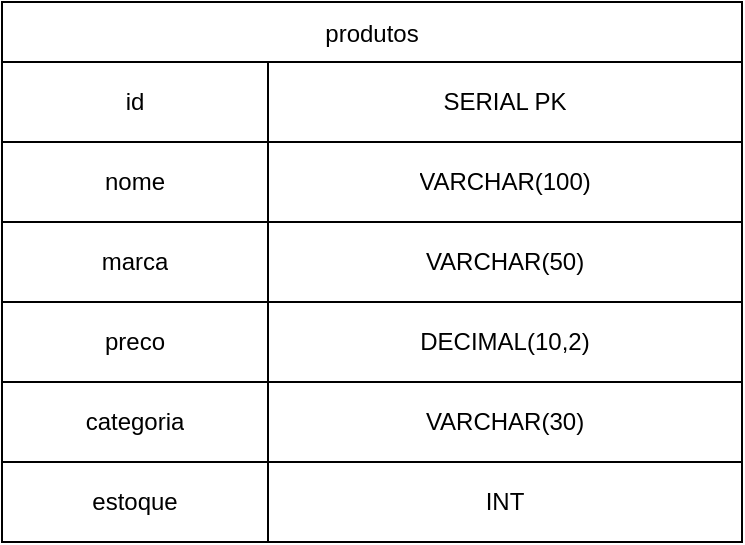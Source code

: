 <mxfile>
    <diagram id="qqamwQmWlEc8Zaew14Ej" name="Página-1">
        <mxGraphModel dx="574" dy="502" grid="1" gridSize="10" guides="1" tooltips="1" connect="1" arrows="1" fold="1" page="1" pageScale="1" pageWidth="827" pageHeight="1169" math="0" shadow="0">
            <root>
                <mxCell id="0"/>
                <mxCell id="1" parent="0"/>
                <mxCell id="7" value="produtos" style="shape=table;startSize=30;container=1;collapsible=0;childLayout=tableLayout;" vertex="1" parent="1">
                    <mxGeometry x="120" y="100" width="370" height="270" as="geometry"/>
                </mxCell>
                <mxCell id="8" value="" style="shape=tableRow;horizontal=0;startSize=0;swimlaneHead=0;swimlaneBody=0;strokeColor=inherit;top=0;left=0;bottom=0;right=0;collapsible=0;dropTarget=0;fillColor=none;points=[[0,0.5],[1,0.5]];portConstraint=eastwest;" vertex="1" parent="7">
                    <mxGeometry y="30" width="370" height="40" as="geometry"/>
                </mxCell>
                <mxCell id="9" value="id" style="shape=partialRectangle;html=1;whiteSpace=wrap;connectable=0;strokeColor=inherit;overflow=hidden;fillColor=none;top=0;left=0;bottom=0;right=0;pointerEvents=1;" vertex="1" parent="8">
                    <mxGeometry width="133" height="40" as="geometry">
                        <mxRectangle width="133" height="40" as="alternateBounds"/>
                    </mxGeometry>
                </mxCell>
                <mxCell id="10" value="SERIAL PK" style="shape=partialRectangle;html=1;whiteSpace=wrap;connectable=0;strokeColor=inherit;overflow=hidden;fillColor=none;top=0;left=0;bottom=0;right=0;pointerEvents=1;" vertex="1" parent="8">
                    <mxGeometry x="133" width="237" height="40" as="geometry">
                        <mxRectangle width="237" height="40" as="alternateBounds"/>
                    </mxGeometry>
                </mxCell>
                <mxCell id="11" value="" style="shape=tableRow;horizontal=0;startSize=0;swimlaneHead=0;swimlaneBody=0;strokeColor=inherit;top=0;left=0;bottom=0;right=0;collapsible=0;dropTarget=0;fillColor=none;points=[[0,0.5],[1,0.5]];portConstraint=eastwest;" vertex="1" parent="7">
                    <mxGeometry y="70" width="370" height="40" as="geometry"/>
                </mxCell>
                <mxCell id="12" value="nome" style="shape=partialRectangle;html=1;whiteSpace=wrap;connectable=0;strokeColor=inherit;overflow=hidden;fillColor=none;top=0;left=0;bottom=0;right=0;pointerEvents=1;" vertex="1" parent="11">
                    <mxGeometry width="133" height="40" as="geometry">
                        <mxRectangle width="133" height="40" as="alternateBounds"/>
                    </mxGeometry>
                </mxCell>
                <mxCell id="13" value="VARCHAR(100)" style="shape=partialRectangle;html=1;whiteSpace=wrap;connectable=0;strokeColor=inherit;overflow=hidden;fillColor=none;top=0;left=0;bottom=0;right=0;pointerEvents=1;" vertex="1" parent="11">
                    <mxGeometry x="133" width="237" height="40" as="geometry">
                        <mxRectangle width="237" height="40" as="alternateBounds"/>
                    </mxGeometry>
                </mxCell>
                <mxCell id="14" value="" style="shape=tableRow;horizontal=0;startSize=0;swimlaneHead=0;swimlaneBody=0;strokeColor=inherit;top=0;left=0;bottom=0;right=0;collapsible=0;dropTarget=0;fillColor=none;points=[[0,0.5],[1,0.5]];portConstraint=eastwest;" vertex="1" parent="7">
                    <mxGeometry y="110" width="370" height="40" as="geometry"/>
                </mxCell>
                <mxCell id="15" value="marca" style="shape=partialRectangle;html=1;whiteSpace=wrap;connectable=0;strokeColor=inherit;overflow=hidden;fillColor=none;top=0;left=0;bottom=0;right=0;pointerEvents=1;" vertex="1" parent="14">
                    <mxGeometry width="133" height="40" as="geometry">
                        <mxRectangle width="133" height="40" as="alternateBounds"/>
                    </mxGeometry>
                </mxCell>
                <mxCell id="16" value="VARCHAR(50)" style="shape=partialRectangle;html=1;whiteSpace=wrap;connectable=0;strokeColor=inherit;overflow=hidden;fillColor=none;top=0;left=0;bottom=0;right=0;pointerEvents=1;" vertex="1" parent="14">
                    <mxGeometry x="133" width="237" height="40" as="geometry">
                        <mxRectangle width="237" height="40" as="alternateBounds"/>
                    </mxGeometry>
                </mxCell>
                <mxCell id="17" value="" style="shape=tableRow;horizontal=0;startSize=0;swimlaneHead=0;swimlaneBody=0;strokeColor=inherit;top=0;left=0;bottom=0;right=0;collapsible=0;dropTarget=0;fillColor=none;points=[[0,0.5],[1,0.5]];portConstraint=eastwest;" vertex="1" parent="7">
                    <mxGeometry y="150" width="370" height="40" as="geometry"/>
                </mxCell>
                <mxCell id="18" value="preco" style="shape=partialRectangle;html=1;whiteSpace=wrap;connectable=0;strokeColor=inherit;overflow=hidden;fillColor=none;top=0;left=0;bottom=0;right=0;pointerEvents=1;" vertex="1" parent="17">
                    <mxGeometry width="133" height="40" as="geometry">
                        <mxRectangle width="133" height="40" as="alternateBounds"/>
                    </mxGeometry>
                </mxCell>
                <mxCell id="19" value="DECIMAL(10,2)" style="shape=partialRectangle;html=1;whiteSpace=wrap;connectable=0;strokeColor=inherit;overflow=hidden;fillColor=none;top=0;left=0;bottom=0;right=0;pointerEvents=1;" vertex="1" parent="17">
                    <mxGeometry x="133" width="237" height="40" as="geometry">
                        <mxRectangle width="237" height="40" as="alternateBounds"/>
                    </mxGeometry>
                </mxCell>
                <mxCell id="20" value="" style="shape=tableRow;horizontal=0;startSize=0;swimlaneHead=0;swimlaneBody=0;strokeColor=inherit;top=0;left=0;bottom=0;right=0;collapsible=0;dropTarget=0;fillColor=none;points=[[0,0.5],[1,0.5]];portConstraint=eastwest;" vertex="1" parent="7">
                    <mxGeometry y="190" width="370" height="40" as="geometry"/>
                </mxCell>
                <mxCell id="21" value="categoria" style="shape=partialRectangle;html=1;whiteSpace=wrap;connectable=0;strokeColor=inherit;overflow=hidden;fillColor=none;top=0;left=0;bottom=0;right=0;pointerEvents=1;" vertex="1" parent="20">
                    <mxGeometry width="133" height="40" as="geometry">
                        <mxRectangle width="133" height="40" as="alternateBounds"/>
                    </mxGeometry>
                </mxCell>
                <mxCell id="22" value="VARCHAR(30)" style="shape=partialRectangle;html=1;whiteSpace=wrap;connectable=0;strokeColor=inherit;overflow=hidden;fillColor=none;top=0;left=0;bottom=0;right=0;pointerEvents=1;" vertex="1" parent="20">
                    <mxGeometry x="133" width="237" height="40" as="geometry">
                        <mxRectangle width="237" height="40" as="alternateBounds"/>
                    </mxGeometry>
                </mxCell>
                <mxCell id="23" value="" style="shape=tableRow;horizontal=0;startSize=0;swimlaneHead=0;swimlaneBody=0;strokeColor=inherit;top=0;left=0;bottom=0;right=0;collapsible=0;dropTarget=0;fillColor=none;points=[[0,0.5],[1,0.5]];portConstraint=eastwest;" vertex="1" parent="7">
                    <mxGeometry y="230" width="370" height="40" as="geometry"/>
                </mxCell>
                <mxCell id="24" value="estoque" style="shape=partialRectangle;html=1;whiteSpace=wrap;connectable=0;strokeColor=inherit;overflow=hidden;fillColor=none;top=0;left=0;bottom=0;right=0;pointerEvents=1;" vertex="1" parent="23">
                    <mxGeometry width="133" height="40" as="geometry">
                        <mxRectangle width="133" height="40" as="alternateBounds"/>
                    </mxGeometry>
                </mxCell>
                <mxCell id="25" value="INT" style="shape=partialRectangle;html=1;whiteSpace=wrap;connectable=0;strokeColor=inherit;overflow=hidden;fillColor=none;top=0;left=0;bottom=0;right=0;pointerEvents=1;" vertex="1" parent="23">
                    <mxGeometry x="133" width="237" height="40" as="geometry">
                        <mxRectangle width="237" height="40" as="alternateBounds"/>
                    </mxGeometry>
                </mxCell>
            </root>
        </mxGraphModel>
    </diagram>
</mxfile>